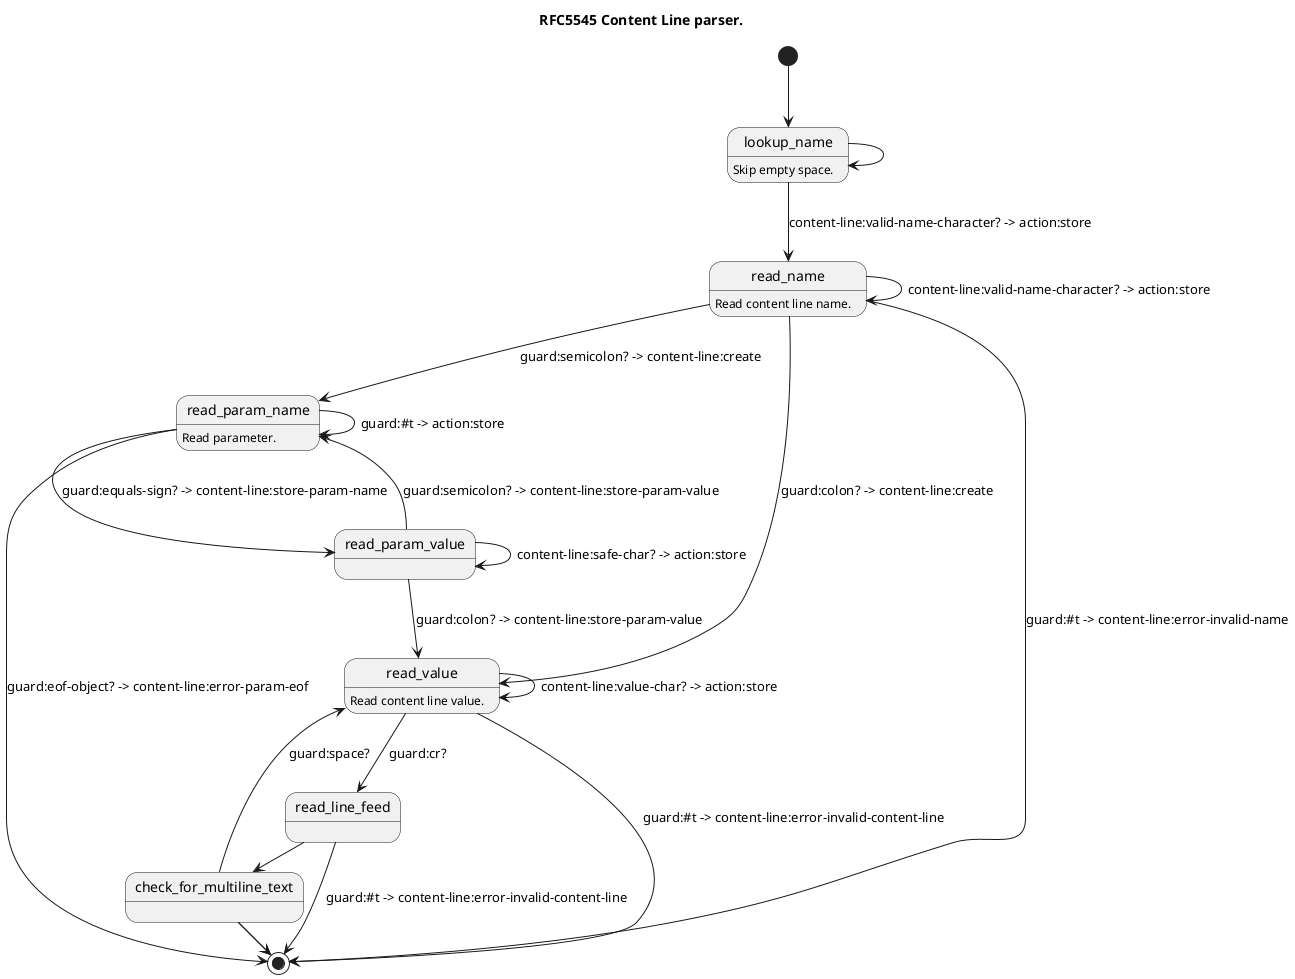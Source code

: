 @startuml
title RFC5545 Content Line parser.

' ---------------------------------------------------------------------------
' Content Line ABNF:
'   contentline   = name *(";" param ) ":" value CRLF
'
' <https://datatracker.ietf.org/doc/html/rfc5545#section-3.1>

[*] --> lookup_name

' ---------------------------------------------------------------------------
' name          = iana-token / x-name
' iana-token    = 1*(ALPHA / DIGIT / "-")
'   ; iCalendar identifier registered with IANA
'
' x-name        = "X-" [vendorid "-"] 1*(ALPHA / DIGIT / "-")
'   ; Reserved for experimental use.
' vendorid      = 3*(ALPHA / DIGIT)
'   ; Vendor identification

lookup_name: Skip empty space.
lookup_name --> read_name: content-line:valid-name-character? -> action:store
lookup_name ->  lookup_name

read_name: Read content line name.
read_name --> read_param_name: guard:semicolon? -> content-line:create
read_name --> read_value:      guard:colon? -> content-line:create
read_name --> read_name:       content-line:valid-name-character? -> action:store
read_name --> [*]:             guard:#t -> content-line:error-invalid-name

' ---------------------------------------------------------------------------
' param         = param-name "=" param-value *("," param-value)
' param-name    = iana-token / x-name

read_param_name: Read parameter.
read_param_name --> read_param_value: guard:equals-sign? -> content-line:store-param-name
read_param_name --> [*]:              guard:eof-object? -> content-line:error-param-eof
read_param_name ->  read_param_name:  guard:#t -> action:store

' ---------------------------------------------------------------------------
' param-value   = paramtext / quoted-string
' paramtext     = *SAFE-CHAR
' quoted-string = DQUOTE *QSAFE-CHAR DQUOTE
' SAFE-CHAR     = WSP / %x21 / %x23-2B / %x2D-39 / %x3C-7E
'                   / NON-US-ASCII
' QSAFE-CHAR    = WSP / %x21 / %x23-7E / NON-US-ASCII
'   ; Any character except CONTROL and DQUOTE

read_param_value --> read_param_name:  guard:semicolon? -> content-line:store-param-value
read_param_value --> read_value:       guard:colon? -> content-line:store-param-value
read_param_value ->  read_param_value: content-line:safe-char? -> action:store

' ---------------------------------------------------------------------------
' VALUE-CHAR    = WSP / %x21-7E / NON-US-ASCII
'   ; Any textual characters
' NON-US-ASCII  = UTF8-2 / UTF8-3 / UTF8-4
'   ; UTF8-2, UTF8-3, and UTF8-4 are defined in [RFC3629]
'
' CONTROL       = %x00-08 / %x0A-1F / %x7F
'   ; All the controls except HTAB

read_value: Read content line value.
read_value --> read_line_feed: guard:cr?
read_value ->  read_value:     content-line:value-char? -> action:store
read_value --> [*]:            guard:#t -> content-line:error-invalid-content-line

read_line_feed ->  check_for_multiline_text: guard:lf?
read_line_feed --> [*]: guard:#t -> content-line:error-invalid-content-line

check_for_multiline_text -> [*]: guard:eof-object? -> content-line:store-value
check_for_multiline_text -> read_value: guard:space?
check_for_multiline_text -> [*]: guard:#t -> content-line:store-value/unget-char

@enduml

' Local Variables:
' Mode: plantuml
' End:
